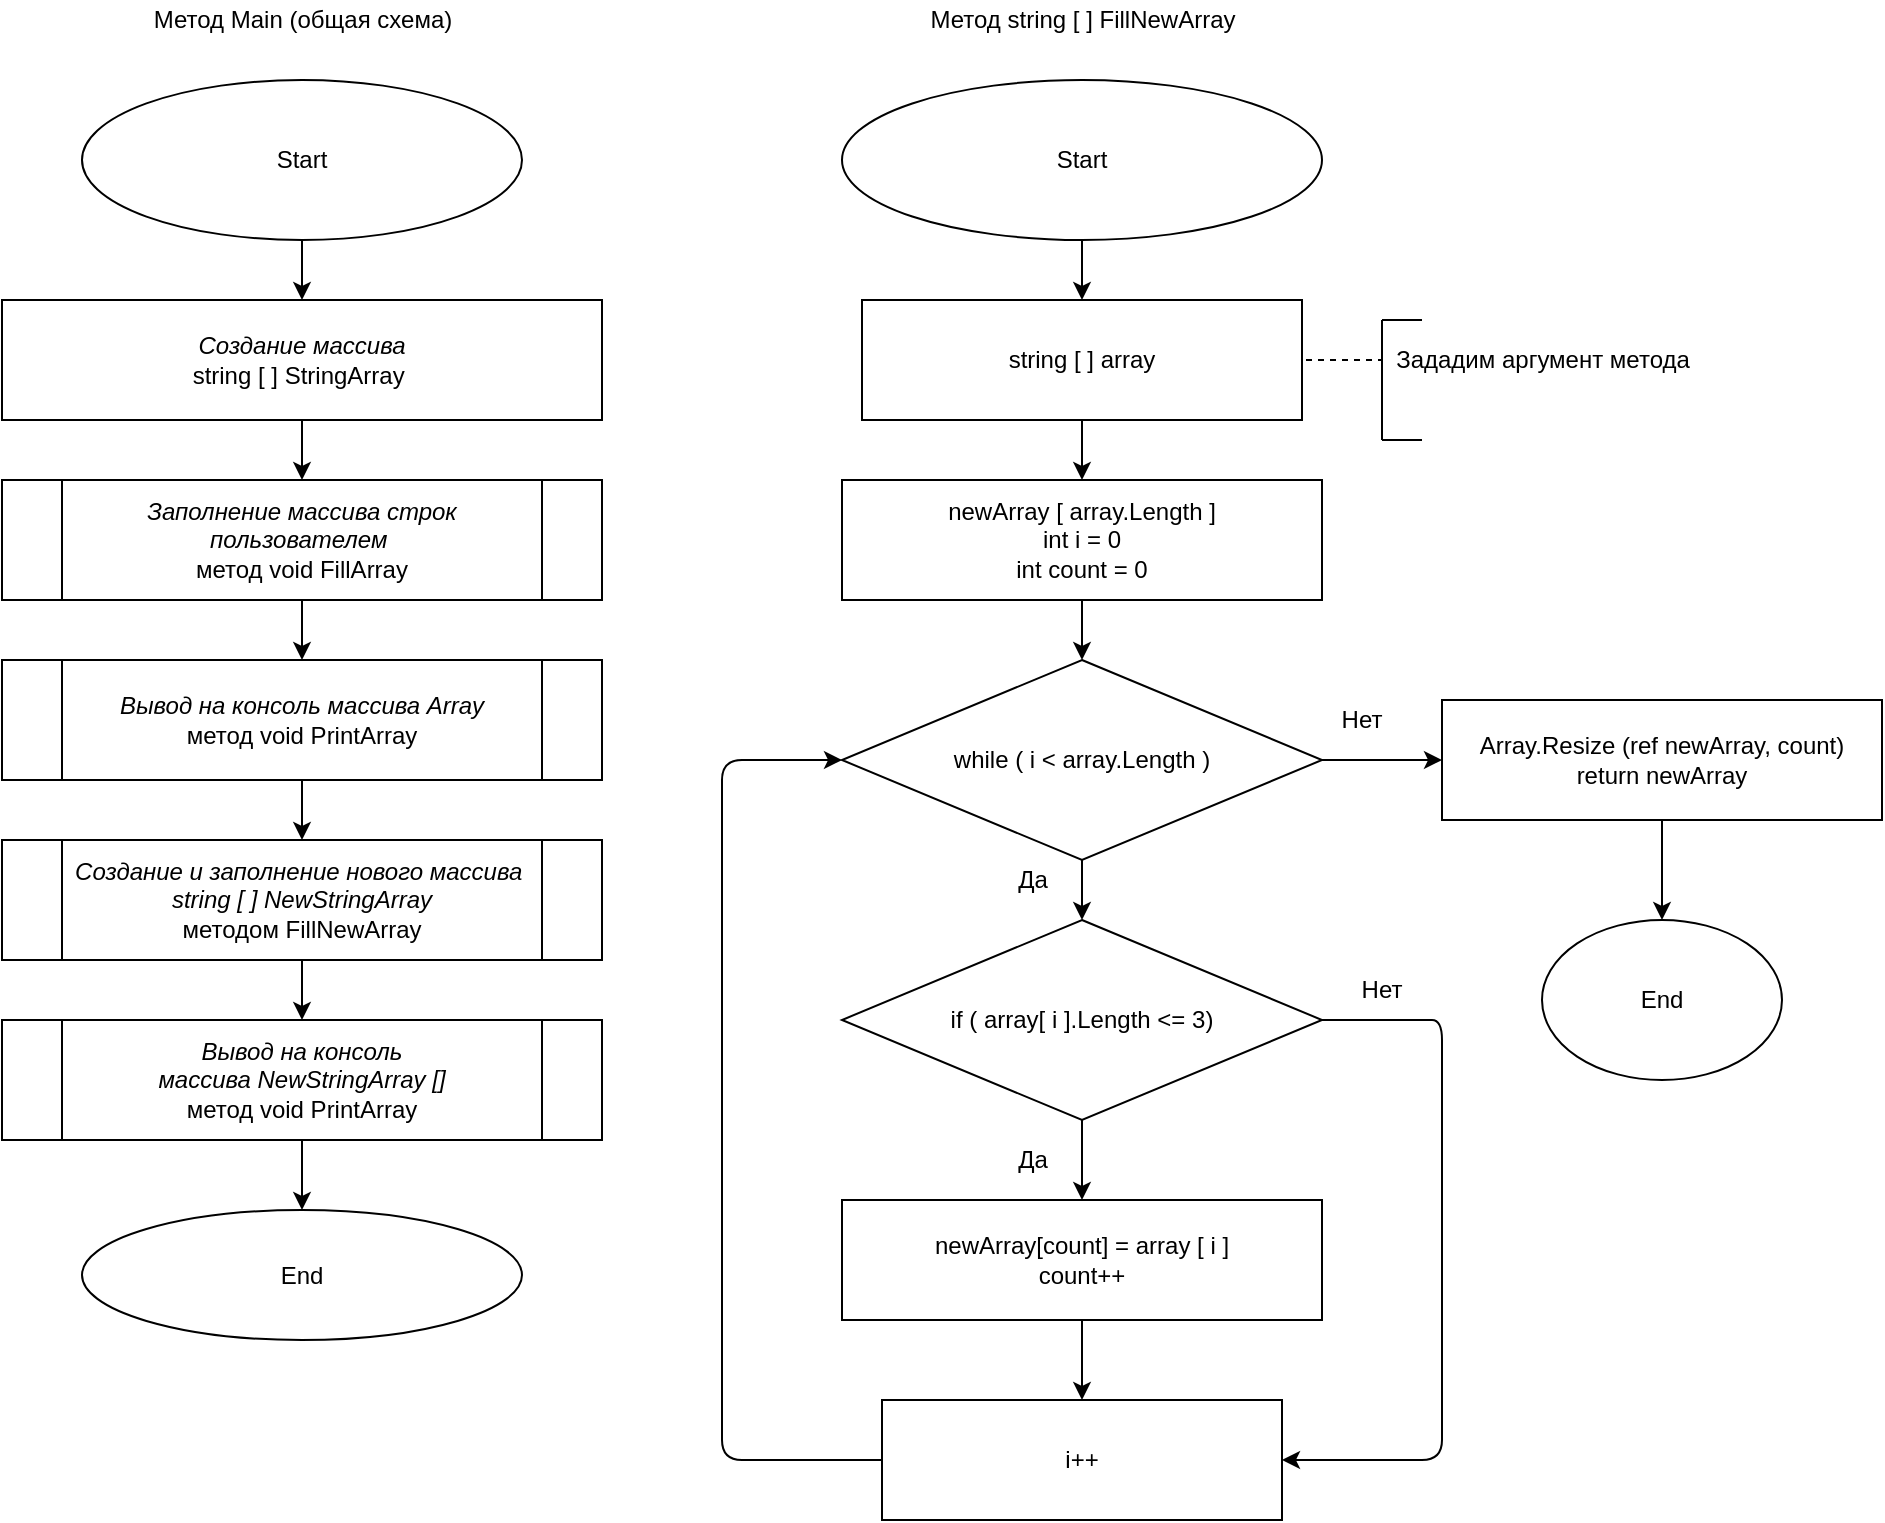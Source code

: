<mxfile>
    <diagram id="wSAOKW1ijZD0jISA76HF" name="Page-1">
        <mxGraphModel dx="757" dy="497" grid="1" gridSize="10" guides="1" tooltips="1" connect="1" arrows="1" fold="1" page="1" pageScale="1" pageWidth="1169" pageHeight="827" math="0" shadow="0">
            <root>
                <mxCell id="0"/>
                <mxCell id="1" parent="0"/>
                <mxCell id="15" style="edgeStyle=none;html=1;entryX=0.5;entryY=0;entryDx=0;entryDy=0;" edge="1" parent="1" source="2" target="11">
                    <mxGeometry relative="1" as="geometry"/>
                </mxCell>
                <mxCell id="2" value="Start" style="ellipse;whiteSpace=wrap;html=1;" vertex="1" parent="1">
                    <mxGeometry x="190" y="80" width="220" height="80" as="geometry"/>
                </mxCell>
                <mxCell id="17" style="edgeStyle=none;html=1;entryX=0.5;entryY=0;entryDx=0;entryDy=0;" edge="1" parent="1" source="4" target="10">
                    <mxGeometry relative="1" as="geometry"/>
                </mxCell>
                <mxCell id="4" value="&lt;i&gt;Заполнение массива строк пользователем&amp;nbsp;&lt;br&gt;&lt;/i&gt;метод void FillArray" style="shape=process;whiteSpace=wrap;html=1;backgroundOutline=1;" vertex="1" parent="1">
                    <mxGeometry x="150" y="280" width="300" height="60" as="geometry"/>
                </mxCell>
                <mxCell id="18" style="edgeStyle=none;html=1;entryX=0.5;entryY=0;entryDx=0;entryDy=0;" edge="1" parent="1" source="10" target="13">
                    <mxGeometry relative="1" as="geometry"/>
                </mxCell>
                <mxCell id="10" value="&lt;i&gt;Вывод на консоль массива Array &lt;/i&gt;&lt;br&gt;метод void PrintArray" style="shape=process;whiteSpace=wrap;html=1;backgroundOutline=1;" vertex="1" parent="1">
                    <mxGeometry x="150" y="370" width="300" height="60" as="geometry"/>
                </mxCell>
                <mxCell id="16" style="edgeStyle=none;html=1;entryX=0.5;entryY=0;entryDx=0;entryDy=0;" edge="1" parent="1" source="11" target="4">
                    <mxGeometry relative="1" as="geometry"/>
                </mxCell>
                <mxCell id="11" value="&lt;i&gt;Создание массива &lt;/i&gt;&lt;br&gt;string [ ] StringArray&amp;nbsp;" style="rounded=0;whiteSpace=wrap;html=1;" vertex="1" parent="1">
                    <mxGeometry x="150" y="190" width="300" height="60" as="geometry"/>
                </mxCell>
                <mxCell id="19" style="edgeStyle=none;html=1;entryX=0.5;entryY=0;entryDx=0;entryDy=0;" edge="1" parent="1" source="13" target="14">
                    <mxGeometry relative="1" as="geometry"/>
                </mxCell>
                <mxCell id="13" value="&lt;i&gt;Создание и заполнение нового массива&amp;nbsp;&lt;br&gt;string [ ] NewStringArray&lt;/i&gt;&lt;br&gt;методом FillNewArray" style="shape=process;whiteSpace=wrap;html=1;backgroundOutline=1;" vertex="1" parent="1">
                    <mxGeometry x="150" y="460" width="300" height="60" as="geometry"/>
                </mxCell>
                <mxCell id="21" value="" style="edgeStyle=none;html=1;" edge="1" parent="1" source="14" target="20">
                    <mxGeometry relative="1" as="geometry"/>
                </mxCell>
                <mxCell id="14" value="&lt;i&gt;Вывод на консоль &lt;br&gt;массива NewStringArray []&lt;br&gt;&lt;/i&gt;метод void PrintArray" style="shape=process;whiteSpace=wrap;html=1;backgroundOutline=1;" vertex="1" parent="1">
                    <mxGeometry x="150" y="550" width="300" height="60" as="geometry"/>
                </mxCell>
                <mxCell id="20" value="End" style="ellipse;whiteSpace=wrap;html=1;" vertex="1" parent="1">
                    <mxGeometry x="190" y="645" width="220" height="65" as="geometry"/>
                </mxCell>
                <mxCell id="22" value="Метод Main (общая схема)" style="text;html=1;align=center;verticalAlign=middle;resizable=0;points=[];autosize=1;strokeColor=none;fillColor=none;" vertex="1" parent="1">
                    <mxGeometry x="220" y="40" width="160" height="20" as="geometry"/>
                </mxCell>
                <mxCell id="26" value="Метод string [ ] FillNewArray" style="text;html=1;align=center;verticalAlign=middle;resizable=0;points=[];autosize=1;strokeColor=none;fillColor=none;" vertex="1" parent="1">
                    <mxGeometry x="605" y="40" width="170" height="20" as="geometry"/>
                </mxCell>
                <mxCell id="35" style="edgeStyle=none;html=1;entryX=0.5;entryY=0;entryDx=0;entryDy=0;" edge="1" parent="1" source="27" target="29">
                    <mxGeometry relative="1" as="geometry"/>
                </mxCell>
                <mxCell id="27" value="Start" style="ellipse;whiteSpace=wrap;html=1;" vertex="1" parent="1">
                    <mxGeometry x="570" y="80" width="240" height="80" as="geometry"/>
                </mxCell>
                <mxCell id="36" style="edgeStyle=none;html=1;entryX=0.5;entryY=0;entryDx=0;entryDy=0;" edge="1" parent="1" source="29" target="30">
                    <mxGeometry relative="1" as="geometry"/>
                </mxCell>
                <mxCell id="56" style="edgeStyle=none;html=1;dashed=1;endArrow=none;endFill=0;" edge="1" parent="1" source="29" target="54">
                    <mxGeometry relative="1" as="geometry"/>
                </mxCell>
                <mxCell id="29" value="string [ ] array" style="shape=rectangle;perimeter=parallelogramPerimeter;whiteSpace=wrap;html=1;fixedSize=1;" vertex="1" parent="1">
                    <mxGeometry x="580" y="190" width="220" height="60" as="geometry"/>
                </mxCell>
                <mxCell id="37" style="edgeStyle=none;html=1;entryX=0.5;entryY=0;entryDx=0;entryDy=0;" edge="1" parent="1" source="30" target="31">
                    <mxGeometry relative="1" as="geometry"/>
                </mxCell>
                <mxCell id="30" value="newArray [ array.Length ]&lt;br&gt;int i = 0&lt;br&gt;int count = 0" style="rounded=0;whiteSpace=wrap;html=1;" vertex="1" parent="1">
                    <mxGeometry x="570" y="280" width="240" height="60" as="geometry"/>
                </mxCell>
                <mxCell id="38" style="edgeStyle=none;html=1;entryX=0.5;entryY=0;entryDx=0;entryDy=0;" edge="1" parent="1" source="31" target="32">
                    <mxGeometry relative="1" as="geometry"/>
                </mxCell>
                <mxCell id="48" style="edgeStyle=none;html=1;entryX=0;entryY=0.5;entryDx=0;entryDy=0;" edge="1" parent="1" source="31">
                    <mxGeometry relative="1" as="geometry">
                        <mxPoint x="870" y="420" as="targetPoint"/>
                    </mxGeometry>
                </mxCell>
                <mxCell id="31" value="while ( i &amp;lt; array.Length )" style="rhombus;whiteSpace=wrap;html=1;" vertex="1" parent="1">
                    <mxGeometry x="570" y="370" width="240" height="100" as="geometry"/>
                </mxCell>
                <mxCell id="39" style="edgeStyle=none;html=1;entryX=0.5;entryY=0;entryDx=0;entryDy=0;" edge="1" parent="1" source="32" target="34">
                    <mxGeometry relative="1" as="geometry"/>
                </mxCell>
                <mxCell id="44" style="edgeStyle=none;html=1;exitX=1;exitY=0.5;exitDx=0;exitDy=0;entryX=1;entryY=0.5;entryDx=0;entryDy=0;" edge="1" parent="1" source="32" target="33">
                    <mxGeometry relative="1" as="geometry">
                        <Array as="points">
                            <mxPoint x="850" y="550"/>
                            <mxPoint x="870" y="550"/>
                            <mxPoint x="870" y="770"/>
                        </Array>
                    </mxGeometry>
                </mxCell>
                <mxCell id="32" value="if ( array[ i ].Length &amp;lt;= 3)" style="rhombus;whiteSpace=wrap;html=1;" vertex="1" parent="1">
                    <mxGeometry x="570" y="500" width="240" height="100" as="geometry"/>
                </mxCell>
                <mxCell id="43" style="edgeStyle=none;html=1;entryX=0;entryY=0.5;entryDx=0;entryDy=0;exitX=0;exitY=0.5;exitDx=0;exitDy=0;" edge="1" parent="1" source="33" target="31">
                    <mxGeometry relative="1" as="geometry">
                        <mxPoint x="540" y="770" as="targetPoint"/>
                        <Array as="points">
                            <mxPoint x="510" y="770"/>
                            <mxPoint x="510" y="600"/>
                            <mxPoint x="510" y="420"/>
                        </Array>
                    </mxGeometry>
                </mxCell>
                <mxCell id="33" value="i++" style="rounded=0;whiteSpace=wrap;html=1;" vertex="1" parent="1">
                    <mxGeometry x="590" y="740" width="200" height="60" as="geometry"/>
                </mxCell>
                <mxCell id="40" style="edgeStyle=none;html=1;entryX=0.5;entryY=0;entryDx=0;entryDy=0;" edge="1" parent="1" source="34" target="33">
                    <mxGeometry relative="1" as="geometry"/>
                </mxCell>
                <mxCell id="34" value="newArray[count] = array [ i ]&lt;br&gt;count++" style="rounded=0;whiteSpace=wrap;html=1;" vertex="1" parent="1">
                    <mxGeometry x="570" y="640" width="240" height="60" as="geometry"/>
                </mxCell>
                <mxCell id="45" value="Нет" style="text;html=1;strokeColor=none;fillColor=none;align=center;verticalAlign=middle;whiteSpace=wrap;rounded=0;" vertex="1" parent="1">
                    <mxGeometry x="810" y="520" width="60" height="30" as="geometry"/>
                </mxCell>
                <mxCell id="46" value="Да" style="text;html=1;align=center;verticalAlign=middle;resizable=0;points=[];autosize=1;strokeColor=none;fillColor=none;" vertex="1" parent="1">
                    <mxGeometry x="650" y="610" width="30" height="20" as="geometry"/>
                </mxCell>
                <mxCell id="47" value="Да" style="text;html=1;align=center;verticalAlign=middle;resizable=0;points=[];autosize=1;strokeColor=none;fillColor=none;" vertex="1" parent="1">
                    <mxGeometry x="650" y="470" width="30" height="20" as="geometry"/>
                </mxCell>
                <mxCell id="49" value="Нет" style="text;html=1;strokeColor=none;fillColor=none;align=center;verticalAlign=middle;whiteSpace=wrap;rounded=0;" vertex="1" parent="1">
                    <mxGeometry x="800" y="385" width="60" height="30" as="geometry"/>
                </mxCell>
                <mxCell id="ltl6ZxcUgtwh3g2k5Yl9-57" style="edgeStyle=none;html=1;startArrow=none;startFill=0;endArrow=classic;endFill=1;" edge="1" parent="1" target="ltl6ZxcUgtwh3g2k5Yl9-56">
                    <mxGeometry relative="1" as="geometry">
                        <mxPoint x="980" y="450" as="sourcePoint"/>
                    </mxGeometry>
                </mxCell>
                <mxCell id="51" value="Array.Resize (ref newArray, count)&lt;br&gt;return newArray" style="rounded=0;whiteSpace=wrap;html=1;" vertex="1" parent="1">
                    <mxGeometry x="870" y="390" width="220" height="60" as="geometry"/>
                </mxCell>
                <mxCell id="54" value="Зададим аргумент метода" style="text;html=1;align=center;verticalAlign=middle;resizable=0;points=[];autosize=1;strokeColor=none;fillColor=none;" vertex="1" parent="1">
                    <mxGeometry x="840" y="210" width="160" height="20" as="geometry"/>
                </mxCell>
                <mxCell id="ltl6ZxcUgtwh3g2k5Yl9-56" value="End" style="ellipse;whiteSpace=wrap;html=1;" vertex="1" parent="1">
                    <mxGeometry x="920" y="500" width="120" height="80" as="geometry"/>
                </mxCell>
                <mxCell id="76cnObDftU9fyBYGmjV7-56" value="" style="endArrow=none;html=1;" edge="1" parent="1">
                    <mxGeometry width="50" height="50" relative="1" as="geometry">
                        <mxPoint x="840" y="260" as="sourcePoint"/>
                        <mxPoint x="840" y="200" as="targetPoint"/>
                    </mxGeometry>
                </mxCell>
                <mxCell id="76cnObDftU9fyBYGmjV7-57" value="" style="endArrow=none;html=1;" edge="1" parent="1">
                    <mxGeometry width="50" height="50" relative="1" as="geometry">
                        <mxPoint x="840" y="200" as="sourcePoint"/>
                        <mxPoint x="860" y="200" as="targetPoint"/>
                    </mxGeometry>
                </mxCell>
                <mxCell id="76cnObDftU9fyBYGmjV7-60" value="" style="endArrow=none;html=1;" edge="1" parent="1">
                    <mxGeometry width="50" height="50" relative="1" as="geometry">
                        <mxPoint x="840" y="260" as="sourcePoint"/>
                        <mxPoint x="860" y="260" as="targetPoint"/>
                    </mxGeometry>
                </mxCell>
            </root>
        </mxGraphModel>
    </diagram>
    <diagram id="6cuzmx8iKEIpyiXLH8jP" name="Page-2">
        <mxGraphModel dx="757" dy="497" grid="1" gridSize="10" guides="1" tooltips="1" connect="1" arrows="1" fold="1" page="1" pageScale="1" pageWidth="1169" pageHeight="827" math="0" shadow="0">
            <root>
                <mxCell id="YF1NSrzZtT_zNt7OF7iu-0"/>
                <mxCell id="YF1NSrzZtT_zNt7OF7iu-1" parent="YF1NSrzZtT_zNt7OF7iu-0"/>
                <mxCell id="UCqdVQhek8tJfHu0YXHY-0" value="Метод void FillArray" style="text;html=1;align=center;verticalAlign=middle;resizable=0;points=[];autosize=1;strokeColor=none;fillColor=none;" vertex="1" parent="YF1NSrzZtT_zNt7OF7iu-1">
                    <mxGeometry x="350" y="80" width="120" height="20" as="geometry"/>
                </mxCell>
                <mxCell id="byx2bBYeRYPRY1nTa8dd-2" style="edgeStyle=none;html=1;entryX=0.5;entryY=0;entryDx=0;entryDy=0;startArrow=none;startFill=0;endArrow=classic;endFill=1;" edge="1" parent="YF1NSrzZtT_zNt7OF7iu-1" source="UCqdVQhek8tJfHu0YXHY-1" target="UCqdVQhek8tJfHu0YXHY-2">
                    <mxGeometry relative="1" as="geometry"/>
                </mxCell>
                <mxCell id="UCqdVQhek8tJfHu0YXHY-1" value="Start" style="ellipse;whiteSpace=wrap;html=1;" vertex="1" parent="YF1NSrzZtT_zNt7OF7iu-1">
                    <mxGeometry x="300" y="110" width="200" height="70" as="geometry"/>
                </mxCell>
                <mxCell id="byx2bBYeRYPRY1nTa8dd-3" style="edgeStyle=none;html=1;entryX=0.5;entryY=0;entryDx=0;entryDy=0;startArrow=none;startFill=0;endArrow=classic;endFill=1;" edge="1" parent="YF1NSrzZtT_zNt7OF7iu-1" source="UCqdVQhek8tJfHu0YXHY-2" target="UCqdVQhek8tJfHu0YXHY-4">
                    <mxGeometry relative="1" as="geometry"/>
                </mxCell>
                <mxCell id="UCqdVQhek8tJfHu0YXHY-2" value="&lt;i&gt;Задаем аргумент метода:&lt;/i&gt;&lt;br&gt;string [ ] array" style="shape=ractangle;perimeter=parallelogramPerimeter;whiteSpace=wrap;html=1;fixedSize=1;" vertex="1" parent="YF1NSrzZtT_zNt7OF7iu-1">
                    <mxGeometry x="300" y="220" width="200" height="60" as="geometry"/>
                </mxCell>
                <mxCell id="byx2bBYeRYPRY1nTa8dd-4" style="edgeStyle=none;html=1;entryX=0.5;entryY=0;entryDx=0;entryDy=0;startArrow=none;startFill=0;endArrow=classic;endFill=1;" edge="1" parent="YF1NSrzZtT_zNt7OF7iu-1" source="UCqdVQhek8tJfHu0YXHY-4" target="h-E2m09l0MoIwetDSpGT-0">
                    <mxGeometry relative="1" as="geometry"/>
                </mxCell>
                <mxCell id="byx2bBYeRYPRY1nTa8dd-10" style="edgeStyle=none;html=1;entryX=1;entryY=0.5;entryDx=0;entryDy=0;startArrow=none;startFill=0;endArrow=classic;endFill=1;" edge="1" parent="YF1NSrzZtT_zNt7OF7iu-1" source="UCqdVQhek8tJfHu0YXHY-4" target="byx2bBYeRYPRY1nTa8dd-9">
                    <mxGeometry relative="1" as="geometry">
                        <Array as="points">
                            <mxPoint x="550" y="370"/>
                            <mxPoint x="550" y="610"/>
                        </Array>
                    </mxGeometry>
                </mxCell>
                <mxCell id="UCqdVQhek8tJfHu0YXHY-4" value="for (int i = 0; i &amp;lt; array.Length; i++)" style="shape=hexagon;perimeter=hexagonPerimeter2;whiteSpace=wrap;html=1;fixedSize=1;" vertex="1" parent="YF1NSrzZtT_zNt7OF7iu-1">
                    <mxGeometry x="300" y="330" width="200" height="80" as="geometry"/>
                </mxCell>
                <mxCell id="byx2bBYeRYPRY1nTa8dd-5" style="edgeStyle=none;html=1;entryX=0;entryY=0.5;entryDx=0;entryDy=0;startArrow=none;startFill=0;endArrow=classic;endFill=1;exitX=0;exitY=0.5;exitDx=0;exitDy=0;" edge="1" parent="YF1NSrzZtT_zNt7OF7iu-1" source="h-E2m09l0MoIwetDSpGT-0" target="UCqdVQhek8tJfHu0YXHY-4">
                    <mxGeometry relative="1" as="geometry">
                        <Array as="points">
                            <mxPoint x="250" y="490"/>
                            <mxPoint x="250" y="370"/>
                        </Array>
                    </mxGeometry>
                </mxCell>
                <mxCell id="h-E2m09l0MoIwetDSpGT-0" value="&lt;i&gt;последовательный ввод каждого элемента массива:&lt;/i&gt;&lt;br&gt;array [ i ]" style="shape=parallelogram;perimeter=parallelogramPerimeter;whiteSpace=wrap;html=1;fixedSize=1;" vertex="1" parent="YF1NSrzZtT_zNt7OF7iu-1">
                    <mxGeometry x="280" y="460" width="240" height="60" as="geometry"/>
                </mxCell>
                <mxCell id="byx2bBYeRYPRY1nTa8dd-6" value="Да" style="text;html=1;strokeColor=none;fillColor=none;align=center;verticalAlign=middle;whiteSpace=wrap;rounded=0;" vertex="1" parent="YF1NSrzZtT_zNt7OF7iu-1">
                    <mxGeometry x="330" y="420" width="60" height="30" as="geometry"/>
                </mxCell>
                <mxCell id="byx2bBYeRYPRY1nTa8dd-7" value="Нет" style="text;html=1;strokeColor=none;fillColor=none;align=center;verticalAlign=middle;whiteSpace=wrap;rounded=0;" vertex="1" parent="YF1NSrzZtT_zNt7OF7iu-1">
                    <mxGeometry x="490" y="330" width="60" height="30" as="geometry"/>
                </mxCell>
                <mxCell id="byx2bBYeRYPRY1nTa8dd-9" value="End" style="ellipse;whiteSpace=wrap;html=1;" vertex="1" parent="YF1NSrzZtT_zNt7OF7iu-1">
                    <mxGeometry x="340" y="570" width="120" height="80" as="geometry"/>
                </mxCell>
                <mxCell id="kDRodgGSKjIkdje-eJfW-0" value="Метод&amp;nbsp; void PrintArray" style="text;html=1;align=center;verticalAlign=middle;resizable=0;points=[];autosize=1;strokeColor=none;fillColor=none;" vertex="1" parent="YF1NSrzZtT_zNt7OF7iu-1">
                    <mxGeometry x="780" y="80" width="140" height="20" as="geometry"/>
                </mxCell>
                <mxCell id="kDRodgGSKjIkdje-eJfW-1" style="edgeStyle=none;html=1;entryX=0.5;entryY=0;entryDx=0;entryDy=0;startArrow=none;startFill=0;endArrow=classic;endFill=1;" edge="1" source="kDRodgGSKjIkdje-eJfW-2" target="kDRodgGSKjIkdje-eJfW-4" parent="YF1NSrzZtT_zNt7OF7iu-1">
                    <mxGeometry relative="1" as="geometry"/>
                </mxCell>
                <mxCell id="kDRodgGSKjIkdje-eJfW-2" value="Start" style="ellipse;whiteSpace=wrap;html=1;" vertex="1" parent="YF1NSrzZtT_zNt7OF7iu-1">
                    <mxGeometry x="740" y="110" width="200" height="70" as="geometry"/>
                </mxCell>
                <mxCell id="kDRodgGSKjIkdje-eJfW-3" style="edgeStyle=none;html=1;entryX=0.5;entryY=0;entryDx=0;entryDy=0;startArrow=none;startFill=0;endArrow=classic;endFill=1;" edge="1" source="kDRodgGSKjIkdje-eJfW-4" target="kDRodgGSKjIkdje-eJfW-7" parent="YF1NSrzZtT_zNt7OF7iu-1">
                    <mxGeometry relative="1" as="geometry"/>
                </mxCell>
                <mxCell id="kDRodgGSKjIkdje-eJfW-4" value="&lt;i&gt;Задаем аргумент метода:&lt;/i&gt;&lt;br&gt;string [ ] array" style="shape=ractangle;perimeter=parallelogramPerimeter;whiteSpace=wrap;html=1;fixedSize=1;" vertex="1" parent="YF1NSrzZtT_zNt7OF7iu-1">
                    <mxGeometry x="740" y="220" width="200" height="60" as="geometry"/>
                </mxCell>
                <mxCell id="kDRodgGSKjIkdje-eJfW-5" style="edgeStyle=none;html=1;entryX=0.5;entryY=0;entryDx=0;entryDy=0;startArrow=none;startFill=0;endArrow=classic;endFill=1;" edge="1" source="kDRodgGSKjIkdje-eJfW-7" target="kDRodgGSKjIkdje-eJfW-9" parent="YF1NSrzZtT_zNt7OF7iu-1">
                    <mxGeometry relative="1" as="geometry"/>
                </mxCell>
                <mxCell id="kDRodgGSKjIkdje-eJfW-6" style="edgeStyle=none;html=1;startArrow=none;startFill=0;endArrow=classic;endFill=1;" edge="1" source="kDRodgGSKjIkdje-eJfW-7" parent="YF1NSrzZtT_zNt7OF7iu-1">
                    <mxGeometry relative="1" as="geometry">
                        <mxPoint x="900" y="610" as="targetPoint"/>
                        <Array as="points">
                            <mxPoint x="990" y="370"/>
                            <mxPoint x="990" y="610"/>
                        </Array>
                    </mxGeometry>
                </mxCell>
                <mxCell id="kDRodgGSKjIkdje-eJfW-7" value="for (int i = 0; i &amp;lt; array.Length; i++)" style="shape=hexagon;perimeter=hexagonPerimeter2;whiteSpace=wrap;html=1;fixedSize=1;" vertex="1" parent="YF1NSrzZtT_zNt7OF7iu-1">
                    <mxGeometry x="740" y="330" width="200" height="80" as="geometry"/>
                </mxCell>
                <mxCell id="kDRodgGSKjIkdje-eJfW-8" style="edgeStyle=none;html=1;entryX=0;entryY=0.5;entryDx=0;entryDy=0;startArrow=none;startFill=0;endArrow=classic;endFill=1;exitX=0;exitY=0.5;exitDx=0;exitDy=0;" edge="1" source="kDRodgGSKjIkdje-eJfW-9" target="kDRodgGSKjIkdje-eJfW-7" parent="YF1NSrzZtT_zNt7OF7iu-1">
                    <mxGeometry relative="1" as="geometry">
                        <Array as="points">
                            <mxPoint x="690" y="500"/>
                            <mxPoint x="690" y="370"/>
                        </Array>
                    </mxGeometry>
                </mxCell>
                <mxCell id="kDRodgGSKjIkdje-eJfW-9" value="&lt;i&gt;последовательный вывод каждого элемента массива:&lt;/i&gt;&lt;br&gt;array [ i ]" style="shape=document;perimeter=parallelogramPerimeter;whiteSpace=wrap;html=1;fixedSize=1;" vertex="1" parent="YF1NSrzZtT_zNt7OF7iu-1">
                    <mxGeometry x="730" y="450" width="220" height="100" as="geometry"/>
                </mxCell>
                <mxCell id="kDRodgGSKjIkdje-eJfW-10" value="Да" style="text;html=1;strokeColor=none;fillColor=none;align=center;verticalAlign=middle;whiteSpace=wrap;rounded=0;" vertex="1" parent="YF1NSrzZtT_zNt7OF7iu-1">
                    <mxGeometry x="770" y="420" width="60" height="30" as="geometry"/>
                </mxCell>
                <mxCell id="kDRodgGSKjIkdje-eJfW-11" value="Нет" style="text;html=1;strokeColor=none;fillColor=none;align=center;verticalAlign=middle;whiteSpace=wrap;rounded=0;" vertex="1" parent="YF1NSrzZtT_zNt7OF7iu-1">
                    <mxGeometry x="930" y="330" width="60" height="30" as="geometry"/>
                </mxCell>
                <mxCell id="kDRodgGSKjIkdje-eJfW-12" value="End" style="ellipse;whiteSpace=wrap;html=1;" vertex="1" parent="YF1NSrzZtT_zNt7OF7iu-1">
                    <mxGeometry x="780" y="570" width="120" height="80" as="geometry"/>
                </mxCell>
            </root>
        </mxGraphModel>
    </diagram>
</mxfile>